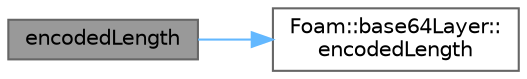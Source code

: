 digraph "encodedLength"
{
 // LATEX_PDF_SIZE
  bgcolor="transparent";
  edge [fontname=Helvetica,fontsize=10,labelfontname=Helvetica,labelfontsize=10];
  node [fontname=Helvetica,fontsize=10,shape=box,height=0.2,width=0.4];
  rankdir="LR";
  Node1 [id="Node000001",label="encodedLength",height=0.2,width=0.4,color="gray40", fillcolor="grey60", style="filled", fontcolor="black",tooltip=" "];
  Node1 -> Node2 [id="edge1_Node000001_Node000002",color="steelblue1",style="solid",tooltip=" "];
  Node2 [id="Node000002",label="Foam::base64Layer::\lencodedLength",height=0.2,width=0.4,color="grey40", fillcolor="white", style="filled",URL="$classFoam_1_1base64Layer.html#ad110f88b00e1fd1c1cbaef06f8c97a62",tooltip=" "];
}
